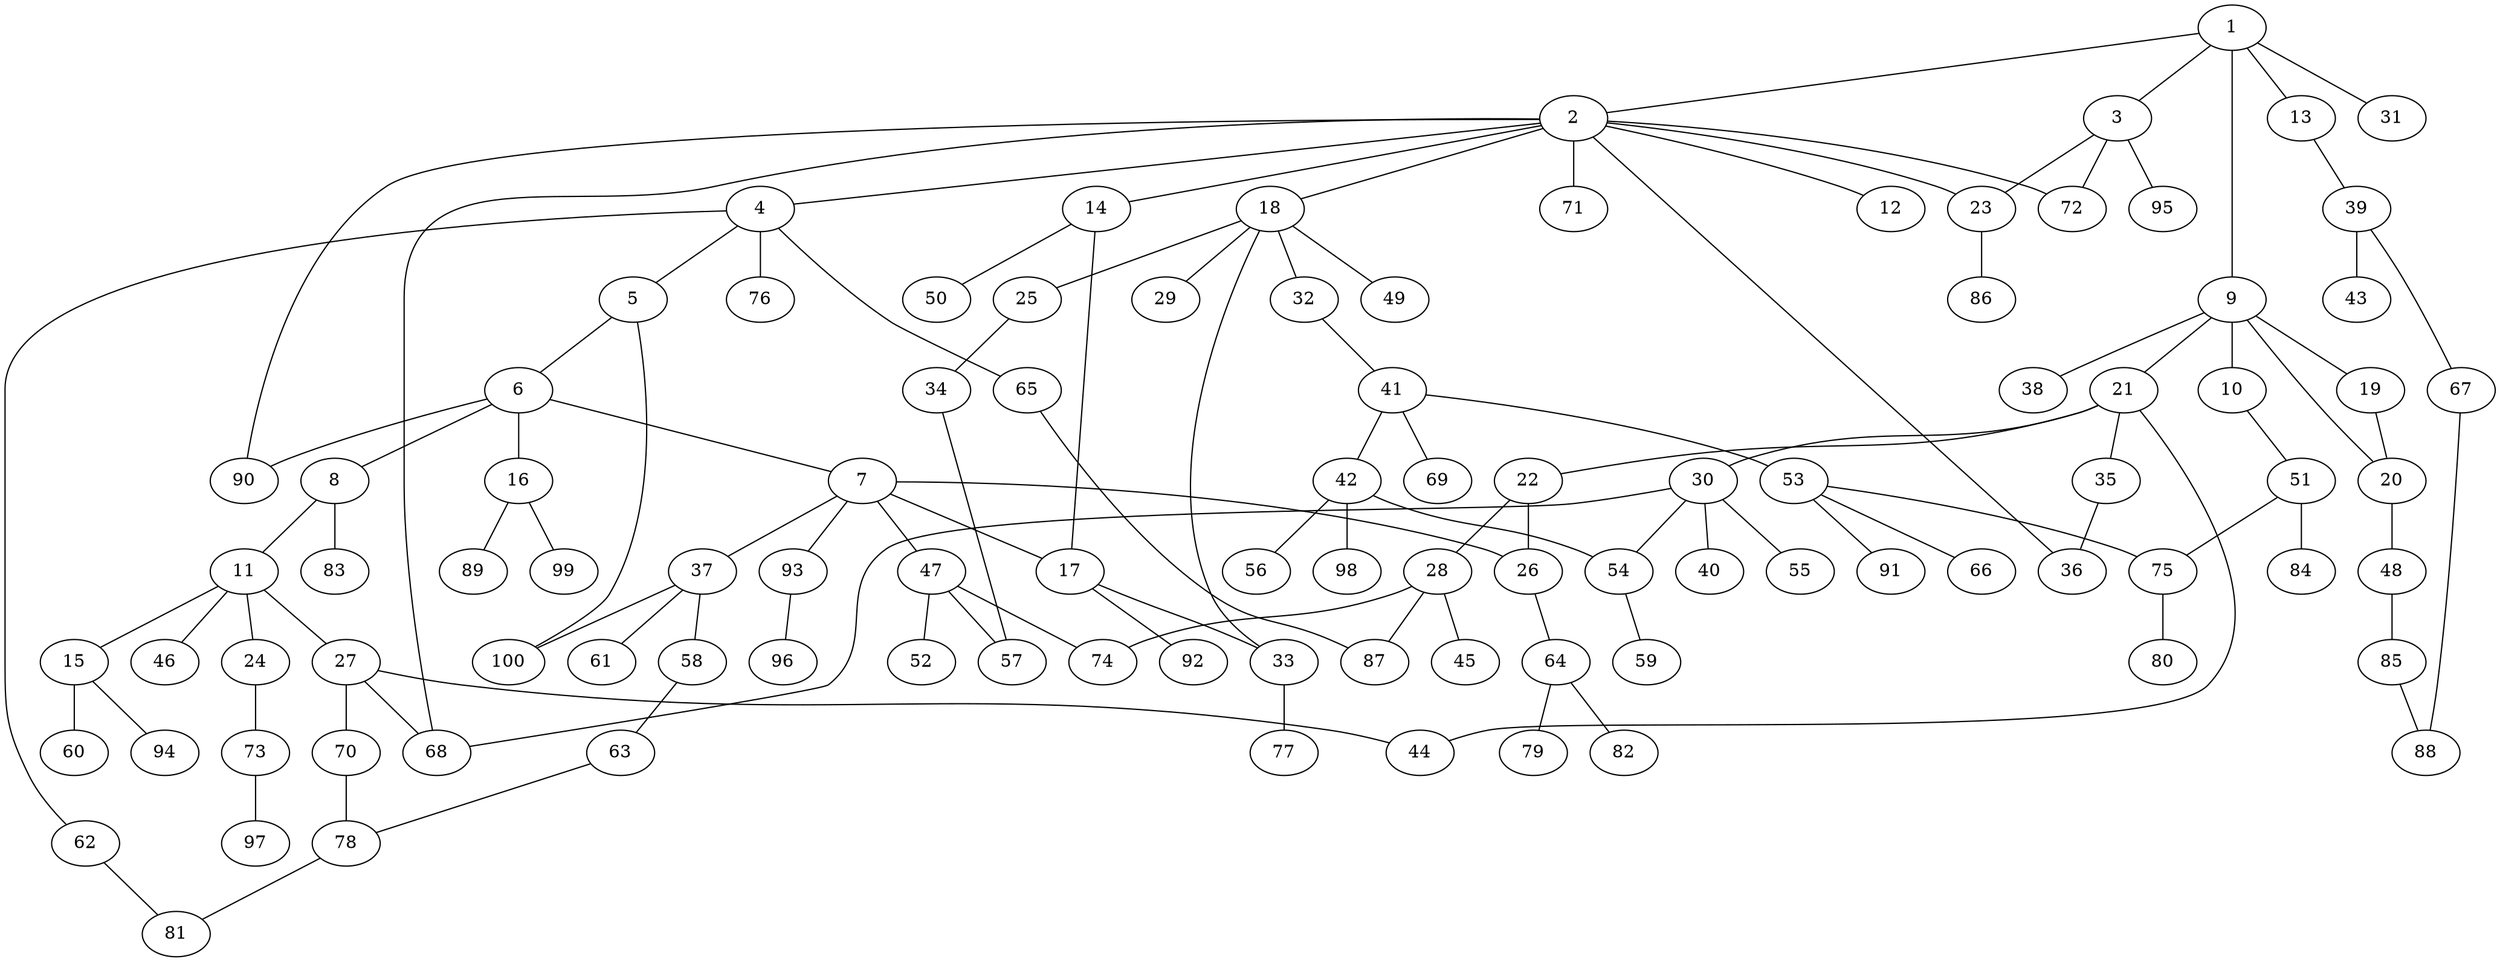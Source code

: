 graph graphname {1--2
1--3
1--9
1--13
1--31
2--4
2--12
2--14
2--18
2--23
2--36
2--68
2--71
2--72
2--90
3--23
3--72
3--95
4--5
4--62
4--65
4--76
5--6
5--100
6--7
6--8
6--16
6--90
7--17
7--26
7--37
7--47
7--93
8--11
8--83
9--10
9--19
9--20
9--21
9--38
10--51
11--15
11--24
11--27
11--46
13--39
14--17
14--50
15--60
15--94
16--89
16--99
17--33
17--92
18--25
18--29
18--32
18--33
18--49
19--20
20--48
21--22
21--30
21--35
21--44
22--26
22--28
23--86
24--73
25--34
26--64
27--44
27--68
27--70
28--45
28--74
28--87
30--40
30--54
30--55
30--68
32--41
33--77
34--57
35--36
37--58
37--61
37--100
39--43
39--67
41--42
41--53
41--69
42--54
42--56
42--98
47--52
47--57
47--74
48--85
51--75
51--84
53--66
53--75
53--91
54--59
58--63
62--81
63--78
64--79
64--82
65--87
67--88
70--78
73--97
75--80
78--81
85--88
93--96
}
